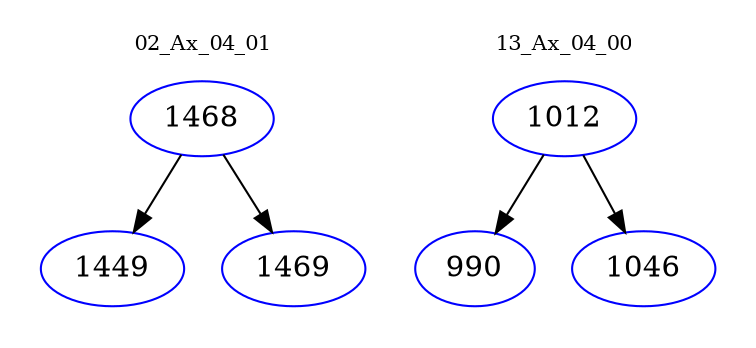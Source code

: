 digraph{
subgraph cluster_0 {
color = white
label = "02_Ax_04_01";
fontsize=10;
T0_1468 [label="1468", color="blue"]
T0_1468 -> T0_1449 [color="black"]
T0_1449 [label="1449", color="blue"]
T0_1468 -> T0_1469 [color="black"]
T0_1469 [label="1469", color="blue"]
}
subgraph cluster_1 {
color = white
label = "13_Ax_04_00";
fontsize=10;
T1_1012 [label="1012", color="blue"]
T1_1012 -> T1_990 [color="black"]
T1_990 [label="990", color="blue"]
T1_1012 -> T1_1046 [color="black"]
T1_1046 [label="1046", color="blue"]
}
}
